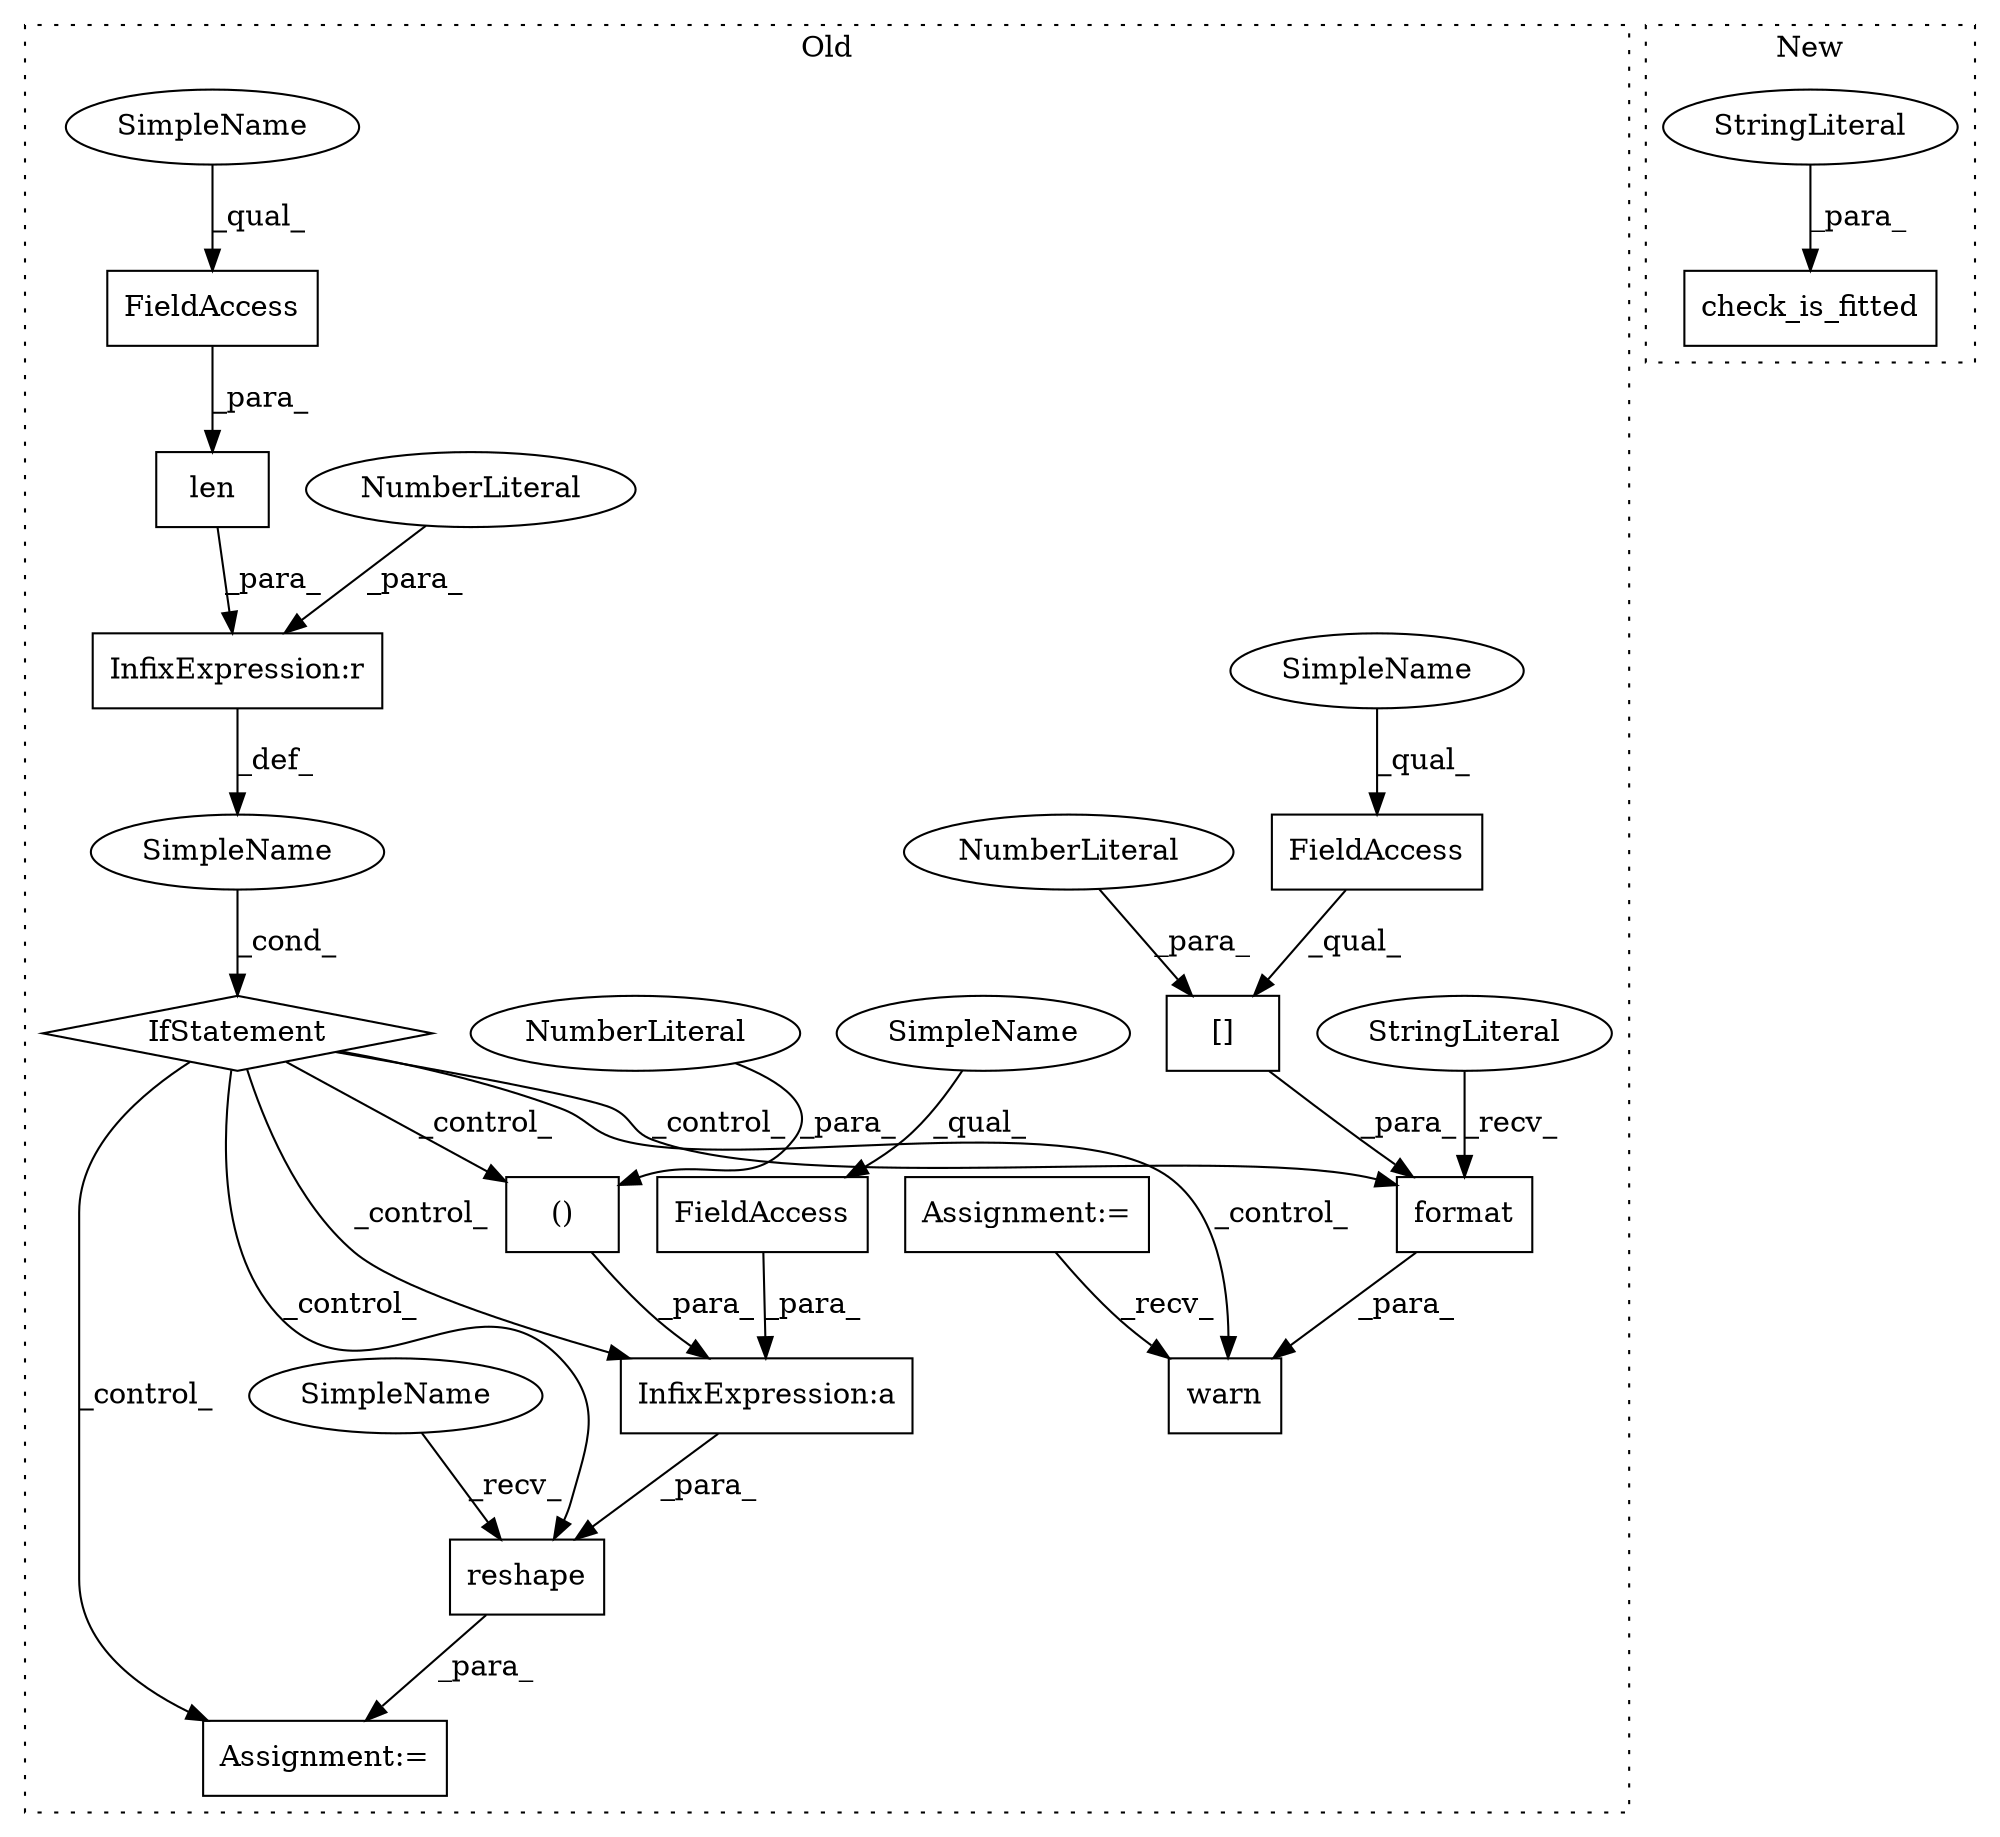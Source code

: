 digraph G {
subgraph cluster0 {
1 [label="len" a="32" s="3618,3629" l="4,1" shape="box"];
4 [label="FieldAccess" a="22" s="3622" l="7" shape="box"];
5 [label="Assignment:=" a="7" s="3763" l="1" shape="box"];
6 [label="reshape" a="32" s="3766,3816" l="8,2" shape="box"];
7 [label="warn" a="32" s="3654,3753" l="5,1" shape="box"];
8 [label="()" a="106" s="3791" l="25" shape="box"];
9 [label="InfixExpression:a" a="27" s="3781" l="10" shape="box"];
10 [label="InfixExpression:r" a="27" s="3630" l="4" shape="box"];
11 [label="NumberLiteral" a="34" s="3634" l="1" shape="ellipse"];
12 [label="NumberLiteral" a="34" s="3815" l="1" shape="ellipse"];
13 [label="FieldAccess" a="22" s="3774" l="7" shape="box"];
14 [label="FieldAccess" a="22" s="3742" l="7" shape="box"];
15 [label="[]" a="2" s="3742,3751" l="8,1" shape="box"];
16 [label="NumberLiteral" a="34" s="3750" l="1" shape="ellipse"];
17 [label="format" a="32" s="3735,3752" l="7,1" shape="box"];
18 [label="IfStatement" a="25" s="3614,3635" l="4,2" shape="diamond"];
19 [label="SimpleName" a="42" s="" l="" shape="ellipse"];
20 [label="Assignment:=" a="7" s="3543" l="8" shape="box"];
21 [label="StringLiteral" a="45" s="3659" l="75" shape="ellipse"];
22 [label="SimpleName" a="42" s="3774" l="1" shape="ellipse"];
23 [label="SimpleName" a="42" s="3622" l="1" shape="ellipse"];
24 [label="SimpleName" a="42" s="3742" l="1" shape="ellipse"];
25 [label="SimpleName" a="42" s="3764" l="1" shape="ellipse"];
label = "Old";
style="dotted";
}
subgraph cluster1 {
2 [label="check_is_fitted" a="32" s="4243,4280" l="16,1" shape="box"];
3 [label="StringLiteral" a="45" s="4264" l="16" shape="ellipse"];
label = "New";
style="dotted";
}
1 -> 10 [label="_para_"];
3 -> 2 [label="_para_"];
4 -> 1 [label="_para_"];
6 -> 5 [label="_para_"];
8 -> 9 [label="_para_"];
9 -> 6 [label="_para_"];
10 -> 19 [label="_def_"];
11 -> 10 [label="_para_"];
12 -> 8 [label="_para_"];
13 -> 9 [label="_para_"];
14 -> 15 [label="_qual_"];
15 -> 17 [label="_para_"];
16 -> 15 [label="_para_"];
17 -> 7 [label="_para_"];
18 -> 17 [label="_control_"];
18 -> 9 [label="_control_"];
18 -> 8 [label="_control_"];
18 -> 6 [label="_control_"];
18 -> 5 [label="_control_"];
18 -> 7 [label="_control_"];
19 -> 18 [label="_cond_"];
20 -> 7 [label="_recv_"];
21 -> 17 [label="_recv_"];
22 -> 13 [label="_qual_"];
23 -> 4 [label="_qual_"];
24 -> 14 [label="_qual_"];
25 -> 6 [label="_recv_"];
}